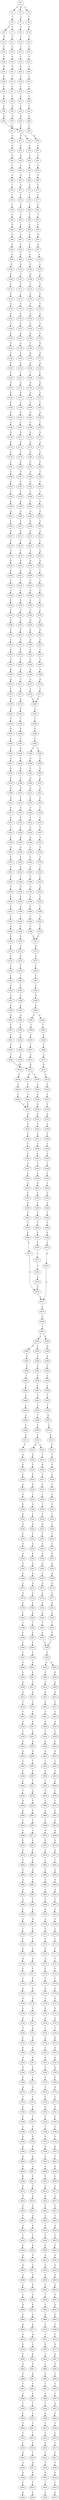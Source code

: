 strict digraph  {
	S0 -> S1 [ label = C ];
	S0 -> S2 [ label = G ];
	S0 -> S3 [ label = T ];
	S1 -> S4 [ label = C ];
	S2 -> S5 [ label = A ];
	S3 -> S6 [ label = C ];
	S4 -> S7 [ label = T ];
	S4 -> S8 [ label = G ];
	S5 -> S9 [ label = A ];
	S6 -> S10 [ label = G ];
	S7 -> S11 [ label = C ];
	S8 -> S12 [ label = C ];
	S9 -> S13 [ label = C ];
	S10 -> S14 [ label = T ];
	S11 -> S15 [ label = C ];
	S12 -> S16 [ label = C ];
	S13 -> S17 [ label = C ];
	S14 -> S18 [ label = C ];
	S15 -> S19 [ label = G ];
	S16 -> S20 [ label = T ];
	S17 -> S21 [ label = T ];
	S18 -> S22 [ label = T ];
	S19 -> S23 [ label = G ];
	S20 -> S24 [ label = G ];
	S21 -> S25 [ label = G ];
	S22 -> S26 [ label = G ];
	S23 -> S27 [ label = T ];
	S24 -> S28 [ label = T ];
	S25 -> S29 [ label = T ];
	S26 -> S30 [ label = T ];
	S27 -> S31 [ label = C ];
	S28 -> S32 [ label = C ];
	S29 -> S33 [ label = C ];
	S30 -> S34 [ label = T ];
	S31 -> S35 [ label = T ];
	S32 -> S36 [ label = G ];
	S33 -> S37 [ label = G ];
	S34 -> S38 [ label = C ];
	S35 -> S39 [ label = G ];
	S36 -> S40 [ label = C ];
	S37 -> S41 [ label = C ];
	S38 -> S42 [ label = C ];
	S39 -> S43 [ label = G ];
	S40 -> S44 [ label = G ];
	S41 -> S45 [ label = G ];
	S42 -> S46 [ label = G ];
	S43 -> S47 [ label = A ];
	S44 -> S48 [ label = C ];
	S45 -> S48 [ label = C ];
	S46 -> S49 [ label = T ];
	S47 -> S50 [ label = G ];
	S48 -> S51 [ label = G ];
	S48 -> S52 [ label = A ];
	S49 -> S53 [ label = G ];
	S50 -> S54 [ label = G ];
	S51 -> S55 [ label = A ];
	S52 -> S56 [ label = A ];
	S53 -> S57 [ label = G ];
	S54 -> S58 [ label = G ];
	S55 -> S59 [ label = G ];
	S56 -> S60 [ label = C ];
	S57 -> S61 [ label = C ];
	S58 -> S62 [ label = T ];
	S59 -> S63 [ label = C ];
	S60 -> S64 [ label = C ];
	S61 -> S65 [ label = C ];
	S62 -> S66 [ label = G ];
	S63 -> S67 [ label = A ];
	S64 -> S68 [ label = C ];
	S65 -> S69 [ label = C ];
	S66 -> S70 [ label = T ];
	S67 -> S71 [ label = G ];
	S68 -> S72 [ label = G ];
	S69 -> S73 [ label = G ];
	S70 -> S74 [ label = T ];
	S71 -> S75 [ label = T ];
	S72 -> S76 [ label = T ];
	S73 -> S77 [ label = T ];
	S74 -> S78 [ label = C ];
	S75 -> S79 [ label = G ];
	S76 -> S80 [ label = A ];
	S77 -> S81 [ label = C ];
	S78 -> S82 [ label = C ];
	S79 -> S83 [ label = C ];
	S80 -> S84 [ label = C ];
	S81 -> S85 [ label = C ];
	S82 -> S86 [ label = A ];
	S83 -> S87 [ label = A ];
	S84 -> S88 [ label = A ];
	S85 -> S89 [ label = A ];
	S86 -> S90 [ label = G ];
	S87 -> S91 [ label = A ];
	S88 -> S92 [ label = G ];
	S89 -> S93 [ label = G ];
	S90 -> S94 [ label = C ];
	S91 -> S95 [ label = C ];
	S92 -> S96 [ label = C ];
	S93 -> S97 [ label = T ];
	S94 -> S98 [ label = A ];
	S95 -> S99 [ label = A ];
	S96 -> S100 [ label = A ];
	S97 -> S101 [ label = A ];
	S98 -> S102 [ label = G ];
	S99 -> S103 [ label = G ];
	S100 -> S104 [ label = G ];
	S101 -> S105 [ label = G ];
	S102 -> S106 [ label = A ];
	S103 -> S107 [ label = C ];
	S104 -> S108 [ label = G ];
	S105 -> S109 [ label = C ];
	S106 -> S110 [ label = T ];
	S107 -> S111 [ label = T ];
	S108 -> S112 [ label = T ];
	S109 -> S113 [ label = T ];
	S110 -> S114 [ label = A ];
	S111 -> S115 [ label = A ];
	S112 -> S116 [ label = G ];
	S113 -> S117 [ label = C ];
	S114 -> S118 [ label = A ];
	S115 -> S119 [ label = C ];
	S116 -> S120 [ label = C ];
	S117 -> S121 [ label = C ];
	S118 -> S122 [ label = A ];
	S119 -> S123 [ label = G ];
	S120 -> S124 [ label = A ];
	S121 -> S125 [ label = A ];
	S122 -> S126 [ label = A ];
	S123 -> S127 [ label = A ];
	S124 -> S128 [ label = C ];
	S125 -> S129 [ label = C ];
	S126 -> S130 [ label = A ];
	S127 -> S131 [ label = G ];
	S128 -> S132 [ label = G ];
	S129 -> S133 [ label = C ];
	S130 -> S134 [ label = C ];
	S131 -> S135 [ label = A ];
	S132 -> S136 [ label = C ];
	S133 -> S137 [ label = G ];
	S134 -> S138 [ label = T ];
	S135 -> S139 [ label = A ];
	S136 -> S140 [ label = G ];
	S137 -> S141 [ label = G ];
	S138 -> S142 [ label = T ];
	S139 -> S143 [ label = C ];
	S140 -> S144 [ label = G ];
	S141 -> S145 [ label = A ];
	S142 -> S146 [ label = T ];
	S143 -> S147 [ label = T ];
	S144 -> S148 [ label = T ];
	S145 -> S149 [ label = C ];
	S146 -> S150 [ label = G ];
	S147 -> S151 [ label = G ];
	S148 -> S152 [ label = G ];
	S149 -> S153 [ label = G ];
	S150 -> S154 [ label = C ];
	S151 -> S155 [ label = G ];
	S152 -> S156 [ label = C ];
	S153 -> S157 [ label = T ];
	S154 -> S158 [ label = C ];
	S155 -> S159 [ label = C ];
	S156 -> S160 [ label = C ];
	S157 -> S161 [ label = C ];
	S158 -> S162 [ label = G ];
	S159 -> S163 [ label = G ];
	S160 -> S164 [ label = G ];
	S161 -> S165 [ label = G ];
	S162 -> S166 [ label = T ];
	S163 -> S167 [ label = C ];
	S164 -> S168 [ label = C ];
	S165 -> S169 [ label = T ];
	S166 -> S170 [ label = A ];
	S167 -> S171 [ label = A ];
	S168 -> S172 [ label = A ];
	S169 -> S173 [ label = G ];
	S170 -> S174 [ label = G ];
	S171 -> S175 [ label = G ];
	S172 -> S176 [ label = A ];
	S173 -> S177 [ label = A ];
	S174 -> S178 [ label = C ];
	S175 -> S179 [ label = C ];
	S176 -> S180 [ label = C ];
	S177 -> S181 [ label = C ];
	S178 -> S182 [ label = C ];
	S179 -> S183 [ label = G ];
	S180 -> S184 [ label = C ];
	S181 -> S185 [ label = C ];
	S182 -> S186 [ label = G ];
	S183 -> S187 [ label = G ];
	S184 -> S188 [ label = A ];
	S185 -> S189 [ label = G ];
	S186 -> S190 [ label = G ];
	S187 -> S191 [ label = G ];
	S188 -> S192 [ label = G ];
	S189 -> S193 [ label = G ];
	S190 -> S194 [ label = T ];
	S191 -> S195 [ label = T ];
	S192 -> S196 [ label = T ];
	S193 -> S197 [ label = T ];
	S194 -> S198 [ label = G ];
	S195 -> S199 [ label = G ];
	S196 -> S200 [ label = C ];
	S197 -> S201 [ label = C ];
	S198 -> S202 [ label = A ];
	S199 -> S203 [ label = C ];
	S200 -> S204 [ label = G ];
	S201 -> S205 [ label = G ];
	S202 -> S206 [ label = C ];
	S203 -> S207 [ label = C ];
	S204 -> S208 [ label = C ];
	S205 -> S209 [ label = C ];
	S206 -> S210 [ label = G ];
	S207 -> S211 [ label = G ];
	S208 -> S212 [ label = G ];
	S209 -> S213 [ label = G ];
	S210 -> S214 [ label = T ];
	S211 -> S215 [ label = C ];
	S212 -> S216 [ label = C ];
	S213 -> S217 [ label = T ];
	S214 -> S218 [ label = G ];
	S215 -> S219 [ label = C ];
	S216 -> S220 [ label = A ];
	S217 -> S221 [ label = A ];
	S218 -> S222 [ label = G ];
	S219 -> S223 [ label = G ];
	S220 -> S224 [ label = G ];
	S221 -> S225 [ label = G ];
	S222 -> S226 [ label = G ];
	S223 -> S227 [ label = G ];
	S224 -> S228 [ label = C ];
	S225 -> S229 [ label = C ];
	S226 -> S230 [ label = T ];
	S227 -> S231 [ label = T ];
	S228 -> S232 [ label = C ];
	S229 -> S233 [ label = C ];
	S230 -> S234 [ label = A ];
	S231 -> S235 [ label = G ];
	S232 -> S236 [ label = G ];
	S233 -> S237 [ label = G ];
	S234 -> S238 [ label = C ];
	S235 -> S239 [ label = G ];
	S236 -> S240 [ label = G ];
	S237 -> S241 [ label = C ];
	S238 -> S242 [ label = T ];
	S239 -> S243 [ label = T ];
	S240 -> S244 [ label = T ];
	S241 -> S245 [ label = T ];
	S242 -> S246 [ label = A ];
	S243 -> S247 [ label = G ];
	S244 -> S248 [ label = G ];
	S245 -> S249 [ label = G ];
	S246 -> S250 [ label = T ];
	S247 -> S251 [ label = G ];
	S248 -> S252 [ label = G ];
	S249 -> S253 [ label = G ];
	S250 -> S254 [ label = T ];
	S251 -> S255 [ label = A ];
	S252 -> S256 [ label = A ];
	S253 -> S257 [ label = A ];
	S254 -> S258 [ label = G ];
	S255 -> S259 [ label = A ];
	S256 -> S260 [ label = A ];
	S257 -> S261 [ label = A ];
	S258 -> S262 [ label = G ];
	S259 -> S263 [ label = C ];
	S260 -> S264 [ label = G ];
	S261 -> S265 [ label = G ];
	S262 -> S266 [ label = A ];
	S263 -> S267 [ label = C ];
	S264 -> S268 [ label = A ];
	S265 -> S269 [ label = A ];
	S266 -> S270 [ label = A ];
	S267 -> S271 [ label = T ];
	S268 -> S272 [ label = A ];
	S269 -> S273 [ label = A ];
	S270 -> S274 [ label = C ];
	S271 -> S275 [ label = C ];
	S272 -> S276 [ label = C ];
	S273 -> S277 [ label = C ];
	S274 -> S278 [ label = G ];
	S275 -> S279 [ label = G ];
	S276 -> S280 [ label = G ];
	S277 -> S280 [ label = G ];
	S278 -> S281 [ label = G ];
	S279 -> S282 [ label = G ];
	S280 -> S283 [ label = G ];
	S281 -> S284 [ label = T ];
	S282 -> S285 [ label = C ];
	S283 -> S286 [ label = C ];
	S284 -> S287 [ label = A ];
	S285 -> S288 [ label = A ];
	S286 -> S289 [ label = A ];
	S287 -> S290 [ label = C ];
	S288 -> S291 [ label = C ];
	S289 -> S292 [ label = C ];
	S290 -> S293 [ label = G ];
	S291 -> S294 [ label = G ];
	S292 -> S295 [ label = C ];
	S292 -> S296 [ label = T ];
	S293 -> S297 [ label = A ];
	S294 -> S298 [ label = C ];
	S295 -> S299 [ label = G ];
	S296 -> S300 [ label = G ];
	S297 -> S301 [ label = A ];
	S298 -> S302 [ label = G ];
	S299 -> S303 [ label = G ];
	S300 -> S304 [ label = G ];
	S301 -> S305 [ label = G ];
	S302 -> S306 [ label = C ];
	S303 -> S307 [ label = G ];
	S304 -> S308 [ label = G ];
	S305 -> S309 [ label = A ];
	S306 -> S310 [ label = G ];
	S307 -> S311 [ label = A ];
	S308 -> S312 [ label = A ];
	S309 -> S313 [ label = A ];
	S310 -> S314 [ label = C ];
	S311 -> S315 [ label = A ];
	S312 -> S316 [ label = A ];
	S313 -> S317 [ label = G ];
	S314 -> S318 [ label = G ];
	S315 -> S319 [ label = T ];
	S316 -> S320 [ label = C ];
	S317 -> S321 [ label = T ];
	S318 -> S322 [ label = T ];
	S319 -> S323 [ label = T ];
	S320 -> S324 [ label = T ];
	S321 -> S325 [ label = G ];
	S322 -> S326 [ label = C ];
	S323 -> S327 [ label = G ];
	S324 -> S328 [ label = G ];
	S325 -> S329 [ label = T ];
	S326 -> S330 [ label = G ];
	S327 -> S331 [ label = A ];
	S328 -> S332 [ label = G ];
	S329 -> S333 [ label = C ];
	S330 -> S334 [ label = A ];
	S331 -> S335 [ label = A ];
	S332 -> S336 [ label = A ];
	S333 -> S337 [ label = C ];
	S334 -> S338 [ label = C ];
	S335 -> S339 [ label = C ];
	S336 -> S340 [ label = C ];
	S337 -> S341 [ label = T ];
	S338 -> S342 [ label = G ];
	S339 -> S343 [ label = C ];
	S340 -> S344 [ label = C ];
	S341 -> S345 [ label = G ];
	S342 -> S346 [ label = C ];
	S343 -> S347 [ label = C ];
	S344 -> S348 [ label = C ];
	S345 -> S349 [ label = G ];
	S346 -> S350 [ label = G ];
	S347 -> S351 [ label = G ];
	S348 -> S352 [ label = G ];
	S349 -> S353 [ label = C ];
	S350 -> S354 [ label = C ];
	S351 -> S355 [ label = T ];
	S352 -> S356 [ label = T ];
	S353 -> S357 [ label = C ];
	S354 -> S358 [ label = C ];
	S355 -> S359 [ label = C ];
	S356 -> S360 [ label = C ];
	S357 -> S361 [ label = T ];
	S358 -> S362 [ label = T ];
	S359 -> S363 [ label = T ];
	S360 -> S364 [ label = T ];
	S361 -> S365 [ label = G ];
	S362 -> S366 [ label = C ];
	S363 -> S367 [ label = C ];
	S364 -> S368 [ label = C ];
	S365 -> S369 [ label = G ];
	S366 -> S370 [ label = G ];
	S367 -> S371 [ label = G ];
	S368 -> S371 [ label = G ];
	S369 -> S372 [ label = G ];
	S370 -> S373 [ label = G ];
	S371 -> S374 [ label = G ];
	S372 -> S375 [ label = T ];
	S373 -> S376 [ label = G ];
	S374 -> S377 [ label = C ];
	S375 -> S378 [ label = C ];
	S376 -> S379 [ label = C ];
	S377 -> S380 [ label = A ];
	S378 -> S381 [ label = C ];
	S379 -> S382 [ label = T ];
	S380 -> S383 [ label = C ];
	S381 -> S384 [ label = C ];
	S382 -> S385 [ label = C ];
	S383 -> S386 [ label = C ];
	S384 -> S387 [ label = G ];
	S385 -> S388 [ label = A ];
	S386 -> S389 [ label = G ];
	S387 -> S390 [ label = A ];
	S388 -> S391 [ label = C ];
	S389 -> S392 [ label = A ];
	S390 -> S393 [ label = G ];
	S391 -> S394 [ label = G ];
	S392 -> S395 [ label = G ];
	S392 -> S396 [ label = A ];
	S393 -> S397 [ label = T ];
	S394 -> S398 [ label = T ];
	S395 -> S399 [ label = T ];
	S396 -> S400 [ label = T ];
	S397 -> S401 [ label = C ];
	S398 -> S402 [ label = C ];
	S399 -> S403 [ label = C ];
	S400 -> S404 [ label = G ];
	S401 -> S405 [ label = C ];
	S402 -> S406 [ label = C ];
	S403 -> S407 [ label = C ];
	S404 -> S408 [ label = T ];
	S405 -> S409 [ label = A ];
	S406 -> S410 [ label = A ];
	S407 -> S411 [ label = A ];
	S408 -> S412 [ label = A ];
	S409 -> S413 [ label = G ];
	S410 -> S414 [ label = G ];
	S411 -> S413 [ label = G ];
	S412 -> S415 [ label = G ];
	S413 -> S416 [ label = T ];
	S413 -> S417 [ label = C ];
	S414 -> S418 [ label = C ];
	S415 -> S419 [ label = T ];
	S416 -> S420 [ label = A ];
	S417 -> S421 [ label = T ];
	S418 -> S422 [ label = T ];
	S419 -> S423 [ label = T ];
	S420 -> S424 [ label = G ];
	S421 -> S425 [ label = T ];
	S422 -> S426 [ label = T ];
	S423 -> S427 [ label = T ];
	S424 -> S428 [ label = G ];
	S425 -> S429 [ label = C ];
	S426 -> S429 [ label = C ];
	S427 -> S430 [ label = C ];
	S428 -> S431 [ label = G ];
	S429 -> S432 [ label = A ];
	S430 -> S433 [ label = A ];
	S431 -> S434 [ label = T ];
	S432 -> S435 [ label = C ];
	S433 -> S436 [ label = C ];
	S434 -> S437 [ label = C ];
	S435 -> S438 [ label = G ];
	S436 -> S439 [ label = T ];
	S437 -> S440 [ label = A ];
	S438 -> S441 [ label = C ];
	S439 -> S442 [ label = C ];
	S440 -> S443 [ label = C ];
	S441 -> S444 [ label = C ];
	S442 -> S445 [ label = C ];
	S443 -> S446 [ label = T ];
	S444 -> S447 [ label = C ];
	S445 -> S448 [ label = T ];
	S446 -> S449 [ label = C ];
	S447 -> S450 [ label = T ];
	S448 -> S451 [ label = T ];
	S449 -> S452 [ label = G ];
	S450 -> S453 [ label = T ];
	S451 -> S454 [ label = T ];
	S452 -> S455 [ label = C ];
	S453 -> S456 [ label = C ];
	S454 -> S457 [ label = C ];
	S455 -> S458 [ label = T ];
	S456 -> S459 [ label = A ];
	S457 -> S460 [ label = A ];
	S458 -> S461 [ label = T ];
	S459 -> S462 [ label = T ];
	S460 -> S463 [ label = T ];
	S461 -> S464 [ label = C ];
	S462 -> S465 [ label = C ];
	S463 -> S466 [ label = C ];
	S464 -> S467 [ label = A ];
	S465 -> S468 [ label = C ];
	S466 -> S469 [ label = C ];
	S467 -> S470 [ label = T ];
	S468 -> S471 [ label = A ];
	S469 -> S472 [ label = A ];
	S470 -> S473 [ label = C ];
	S471 -> S474 [ label = G ];
	S472 -> S475 [ label = G ];
	S473 -> S476 [ label = C ];
	S474 -> S477 [ label = A ];
	S475 -> S477 [ label = A ];
	S476 -> S478 [ label = A ];
	S477 -> S479 [ label = A ];
	S478 -> S474 [ label = G ];
	S479 -> S480 [ label = C ];
	S480 -> S481 [ label = C ];
	S481 -> S482 [ label = A ];
	S481 -> S483 [ label = G ];
	S482 -> S484 [ label = G ];
	S482 -> S485 [ label = C ];
	S483 -> S486 [ label = G ];
	S484 -> S487 [ label = A ];
	S485 -> S488 [ label = C ];
	S486 -> S489 [ label = A ];
	S487 -> S490 [ label = C ];
	S488 -> S491 [ label = A ];
	S489 -> S492 [ label = C ];
	S490 -> S493 [ label = T ];
	S491 -> S494 [ label = C ];
	S492 -> S495 [ label = G ];
	S493 -> S496 [ label = C ];
	S494 -> S497 [ label = C ];
	S495 -> S498 [ label = C ];
	S496 -> S499 [ label = C ];
	S497 -> S500 [ label = C ];
	S498 -> S501 [ label = C ];
	S499 -> S502 [ label = C ];
	S500 -> S503 [ label = C ];
	S501 -> S504 [ label = C ];
	S502 -> S505 [ label = A ];
	S503 -> S506 [ label = T ];
	S504 -> S507 [ label = A ];
	S505 -> S508 [ label = T ];
	S506 -> S509 [ label = T ];
	S507 -> S510 [ label = T ];
	S508 -> S511 [ label = C ];
	S509 -> S512 [ label = C ];
	S510 -> S513 [ label = C ];
	S511 -> S514 [ label = T ];
	S512 -> S515 [ label = C ];
	S512 -> S516 [ label = G ];
	S513 -> S517 [ label = G ];
	S514 -> S518 [ label = G ];
	S515 -> S519 [ label = T ];
	S516 -> S520 [ label = A ];
	S517 -> S521 [ label = T ];
	S518 -> S522 [ label = C ];
	S519 -> S523 [ label = G ];
	S520 -> S524 [ label = T ];
	S521 -> S525 [ label = C ];
	S522 -> S526 [ label = C ];
	S523 -> S527 [ label = T ];
	S524 -> S528 [ label = C ];
	S525 -> S529 [ label = C ];
	S526 -> S530 [ label = A ];
	S527 -> S531 [ label = C ];
	S528 -> S532 [ label = G ];
	S529 -> S533 [ label = T ];
	S530 -> S534 [ label = G ];
	S531 -> S535 [ label = C ];
	S532 -> S536 [ label = T ];
	S533 -> S537 [ label = C ];
	S534 -> S538 [ label = T ];
	S535 -> S539 [ label = T ];
	S536 -> S540 [ label = T ];
	S537 -> S541 [ label = T ];
	S538 -> S542 [ label = C ];
	S539 -> S543 [ label = T ];
	S540 -> S544 [ label = T ];
	S541 -> S545 [ label = T ];
	S542 -> S546 [ label = G ];
	S543 -> S547 [ label = G ];
	S544 -> S548 [ label = G ];
	S545 -> S549 [ label = C ];
	S546 -> S550 [ label = T ];
	S547 -> S551 [ label = T ];
	S548 -> S552 [ label = T ];
	S549 -> S553 [ label = T ];
	S550 -> S554 [ label = A ];
	S551 -> S555 [ label = A ];
	S552 -> S556 [ label = A ];
	S553 -> S557 [ label = C ];
	S554 -> S558 [ label = A ];
	S555 -> S559 [ label = G ];
	S556 -> S560 [ label = G ];
	S557 -> S561 [ label = G ];
	S558 -> S562 [ label = G ];
	S559 -> S563 [ label = G ];
	S560 -> S564 [ label = G ];
	S561 -> S565 [ label = G ];
	S562 -> S566 [ label = A ];
	S563 -> S567 [ label = A ];
	S564 -> S568 [ label = A ];
	S565 -> S569 [ label = A ];
	S566 -> S570 [ label = C ];
	S567 -> S571 [ label = G ];
	S568 -> S572 [ label = A ];
	S569 -> S573 [ label = G ];
	S570 -> S574 [ label = G ];
	S571 -> S575 [ label = A ];
	S572 -> S576 [ label = A ];
	S573 -> S577 [ label = A ];
	S574 -> S578 [ label = G ];
	S575 -> S579 [ label = G ];
	S576 -> S580 [ label = G ];
	S577 -> S581 [ label = G ];
	S578 -> S582 [ label = C ];
	S579 -> S583 [ label = G ];
	S580 -> S584 [ label = G ];
	S581 -> S585 [ label = G ];
	S582 -> S586 [ label = T ];
	S583 -> S587 [ label = T ];
	S584 -> S588 [ label = T ];
	S585 -> S589 [ label = T ];
	S586 -> S590 [ label = C ];
	S587 -> S591 [ label = C ];
	S588 -> S592 [ label = C ];
	S589 -> S593 [ label = C ];
	S590 -> S594 [ label = T ];
	S591 -> S595 [ label = C ];
	S592 -> S596 [ label = C ];
	S593 -> S595 [ label = C ];
	S594 -> S597 [ label = C ];
	S595 -> S598 [ label = C ];
	S596 -> S599 [ label = C ];
	S597 -> S600 [ label = G ];
	S598 -> S601 [ label = A ];
	S598 -> S602 [ label = G ];
	S599 -> S603 [ label = G ];
	S600 -> S604 [ label = A ];
	S601 -> S605 [ label = G ];
	S602 -> S606 [ label = G ];
	S603 -> S607 [ label = A ];
	S604 -> S608 [ label = A ];
	S605 -> S609 [ label = A ];
	S606 -> S610 [ label = A ];
	S607 -> S611 [ label = A ];
	S608 -> S612 [ label = G ];
	S609 -> S613 [ label = G ];
	S610 -> S614 [ label = G ];
	S611 -> S615 [ label = G ];
	S612 -> S616 [ label = T ];
	S613 -> S617 [ label = C ];
	S614 -> S618 [ label = G ];
	S615 -> S619 [ label = T ];
	S616 -> S620 [ label = C ];
	S617 -> S621 [ label = C ];
	S618 -> S622 [ label = C ];
	S619 -> S623 [ label = C ];
	S620 -> S624 [ label = G ];
	S621 -> S625 [ label = A ];
	S622 -> S626 [ label = G ];
	S623 -> S627 [ label = G ];
	S624 -> S628 [ label = C ];
	S625 -> S629 [ label = C ];
	S626 -> S630 [ label = T ];
	S627 -> S631 [ label = A ];
	S628 -> S632 [ label = G ];
	S629 -> S633 [ label = G ];
	S630 -> S634 [ label = G ];
	S631 -> S635 [ label = G ];
	S632 -> S636 [ label = G ];
	S633 -> S637 [ label = G ];
	S634 -> S638 [ label = G ];
	S635 -> S639 [ label = G ];
	S636 -> S640 [ label = C ];
	S637 -> S641 [ label = T ];
	S638 -> S642 [ label = T ];
	S639 -> S643 [ label = T ];
	S640 -> S644 [ label = T ];
	S641 -> S645 [ label = T ];
	S642 -> S646 [ label = A ];
	S643 -> S647 [ label = A ];
	S644 -> S648 [ label = A ];
	S645 -> S649 [ label = A ];
	S646 -> S650 [ label = T ];
	S647 -> S651 [ label = T ];
	S648 -> S652 [ label = T ];
	S649 -> S653 [ label = C ];
	S650 -> S654 [ label = G ];
	S651 -> S655 [ label = A ];
	S652 -> S656 [ label = A ];
	S653 -> S657 [ label = T ];
	S654 -> S658 [ label = A ];
	S655 -> S659 [ label = A ];
	S656 -> S660 [ label = G ];
	S657 -> S661 [ label = G ];
	S658 -> S662 [ label = G ];
	S659 -> S663 [ label = G ];
	S660 -> S664 [ label = T ];
	S661 -> S665 [ label = C ];
	S662 -> S666 [ label = C ];
	S663 -> S667 [ label = T ];
	S664 -> S668 [ label = A ];
	S665 -> S669 [ label = A ];
	S666 -> S670 [ label = G ];
	S667 -> S671 [ label = C ];
	S668 -> S672 [ label = G ];
	S669 -> S673 [ label = G ];
	S670 -> S674 [ label = G ];
	S671 -> S675 [ label = G ];
	S672 -> S676 [ label = C ];
	S673 -> S677 [ label = A ];
	S674 -> S678 [ label = T ];
	S675 -> S679 [ label = T ];
	S676 -> S680 [ label = C ];
	S677 -> S681 [ label = C ];
	S678 -> S682 [ label = C ];
	S679 -> S683 [ label = G ];
	S680 -> S684 [ label = G ];
	S681 -> S685 [ label = G ];
	S682 -> S686 [ label = G ];
	S683 -> S687 [ label = G ];
	S684 -> S688 [ label = A ];
	S685 -> S689 [ label = G ];
	S686 -> S690 [ label = C ];
	S687 -> S691 [ label = T ];
	S688 -> S692 [ label = A ];
	S689 -> S693 [ label = A ];
	S690 -> S694 [ label = A ];
	S691 -> S695 [ label = A ];
	S692 -> S696 [ label = A ];
	S693 -> S697 [ label = C ];
	S694 -> S698 [ label = C ];
	S695 -> S699 [ label = C ];
	S696 -> S700 [ label = C ];
	S697 -> S701 [ label = A ];
	S698 -> S702 [ label = G ];
	S699 -> S703 [ label = C ];
	S700 -> S704 [ label = C ];
	S701 -> S705 [ label = C ];
	S702 -> S706 [ label = C ];
	S703 -> S707 [ label = G ];
	S704 -> S708 [ label = C ];
	S705 -> S709 [ label = A ];
	S706 -> S710 [ label = G ];
	S707 -> S711 [ label = G ];
	S708 -> S712 [ label = C ];
	S709 -> S713 [ label = C ];
	S710 -> S714 [ label = C ];
	S711 -> S715 [ label = T ];
	S712 -> S716 [ label = G ];
	S713 -> S717 [ label = C ];
	S714 -> S718 [ label = G ];
	S715 -> S719 [ label = G ];
	S716 -> S720 [ label = A ];
	S717 -> S721 [ label = T ];
	S718 -> S722 [ label = G ];
	S719 -> S723 [ label = G ];
	S720 -> S724 [ label = C ];
	S721 -> S725 [ label = C ];
	S722 -> S726 [ label = C ];
	S723 -> S727 [ label = T ];
	S724 -> S728 [ label = T ];
	S725 -> S729 [ label = T ];
	S726 -> S730 [ label = T ];
	S727 -> S731 [ label = T ];
	S728 -> S732 [ label = A ];
	S729 -> S733 [ label = A ];
	S730 -> S734 [ label = G ];
	S731 -> S735 [ label = A ];
	S732 -> S736 [ label = G ];
	S733 -> S737 [ label = G ];
	S734 -> S738 [ label = G ];
	S735 -> S739 [ label = G ];
	S736 -> S740 [ label = A ];
	S737 -> S741 [ label = A ];
	S738 -> S742 [ label = A ];
	S739 -> S743 [ label = A ];
	S740 -> S744 [ label = A ];
	S741 -> S745 [ label = A ];
	S742 -> S746 [ label = A ];
	S743 -> S747 [ label = A ];
	S744 -> S748 [ label = T ];
	S745 -> S749 [ label = C ];
	S746 -> S750 [ label = T ];
	S747 -> S751 [ label = G ];
	S748 -> S752 [ label = C ];
	S749 -> S753 [ label = G ];
	S750 -> S754 [ label = G ];
	S751 -> S755 [ label = G ];
	S752 -> S756 [ label = G ];
	S753 -> S757 [ label = A ];
	S754 -> S758 [ label = G ];
	S755 -> S759 [ label = G ];
	S756 -> S760 [ label = G ];
	S757 -> S761 [ label = G ];
	S758 -> S762 [ label = G ];
	S759 -> S763 [ label = G ];
	S760 -> S764 [ label = G ];
	S761 -> S765 [ label = G ];
	S762 -> S766 [ label = G ];
	S763 -> S767 [ label = G ];
	S764 -> S768 [ label = T ];
	S765 -> S769 [ label = T ];
	S766 -> S770 [ label = T ];
	S767 -> S771 [ label = T ];
	S768 -> S772 [ label = A ];
	S769 -> S773 [ label = G ];
	S770 -> S774 [ label = C ];
	S771 -> S775 [ label = C ];
	S772 -> S776 [ label = T ];
	S773 -> S777 [ label = T ];
	S774 -> S778 [ label = C ];
	S775 -> S779 [ label = C ];
	S776 -> S780 [ label = C ];
	S777 -> S781 [ label = C ];
	S778 -> S782 [ label = G ];
	S779 -> S783 [ label = G ];
	S780 -> S784 [ label = C ];
	S781 -> S785 [ label = C ];
	S782 -> S786 [ label = C ];
	S783 -> S787 [ label = T ];
	S784 -> S788 [ label = C ];
	S785 -> S789 [ label = C ];
	S786 -> S790 [ label = C ];
	S787 -> S791 [ label = C ];
	S788 -> S792 [ label = G ];
	S789 -> S793 [ label = T ];
	S790 -> S794 [ label = G ];
	S791 -> S795 [ label = G ];
	S792 -> S796 [ label = A ];
	S793 -> S797 [ label = G ];
	S794 -> S798 [ label = G ];
	S795 -> S799 [ label = G ];
	S796 -> S800 [ label = A ];
	S797 -> S801 [ label = T ];
	S798 -> S802 [ label = A ];
	S799 -> S803 [ label = A ];
	S800 -> S804 [ label = A ];
	S801 -> S805 [ label = C ];
	S802 -> S806 [ label = A ];
	S803 -> S807 [ label = A ];
	S804 -> S808 [ label = G ];
	S805 -> S809 [ label = C ];
	S806 -> S810 [ label = C ];
	S807 -> S811 [ label = C ];
	S808 -> S812 [ label = T ];
	S809 -> S813 [ label = T ];
	S810 -> S814 [ label = T ];
	S811 -> S815 [ label = T ];
	S812 -> S816 [ label = G ];
	S813 -> S817 [ label = A ];
	S814 -> S818 [ label = G ];
	S815 -> S819 [ label = A ];
	S816 -> S820 [ label = T ];
	S817 -> S821 [ label = C ];
	S818 -> S822 [ label = C ];
	S819 -> S823 [ label = C ];
	S820 -> S824 [ label = C ];
	S821 -> S825 [ label = T ];
	S822 -> S826 [ label = A ];
	S823 -> S827 [ label = A ];
	S824 -> S828 [ label = G ];
	S825 -> S829 [ label = A ];
	S826 -> S830 [ label = A ];
	S827 -> S831 [ label = A ];
	S828 -> S832 [ label = T ];
	S829 -> S833 [ label = C ];
	S830 -> S834 [ label = C ];
	S831 -> S835 [ label = C ];
	S832 -> S836 [ label = C ];
	S833 -> S837 [ label = C ];
	S834 -> S838 [ label = C ];
	S835 -> S839 [ label = G ];
	S836 -> S840 [ label = G ];
	S837 -> S841 [ label = A ];
	S838 -> S842 [ label = A ];
	S839 -> S843 [ label = A ];
	S840 -> S844 [ label = G ];
	S841 -> S845 [ label = G ];
	S842 -> S846 [ label = G ];
	S843 -> S847 [ label = A ];
	S844 -> S848 [ label = A ];
	S845 -> S849 [ label = G ];
	S846 -> S850 [ label = A ];
	S847 -> S851 [ label = A ];
	S848 -> S852 [ label = A ];
	S849 -> S853 [ label = A ];
	S850 -> S854 [ label = A ];
	S851 -> S855 [ label = A ];
	S852 -> S856 [ label = C ];
	S853 -> S857 [ label = G ];
	S854 -> S858 [ label = C ];
	S855 -> S859 [ label = C ];
	S856 -> S860 [ label = A ];
	S857 -> S861 [ label = A ];
	S858 -> S862 [ label = A ];
	S859 -> S863 [ label = A ];
	S860 -> S864 [ label = G ];
	S861 -> S865 [ label = G ];
	S862 -> S866 [ label = G ];
	S863 -> S867 [ label = G ];
	S864 -> S868 [ label = G ];
	S865 -> S869 [ label = T ];
	S866 -> S870 [ label = C ];
	S867 -> S871 [ label = A ];
	S868 -> S872 [ label = A ];
	S869 -> S873 [ label = C ];
	S870 -> S874 [ label = C ];
	S871 -> S875 [ label = A ];
	S872 -> S876 [ label = A ];
	S873 -> S877 [ label = A ];
	S874 -> S878 [ label = G ];
	S875 -> S879 [ label = G ];
	S876 -> S880 [ label = T ];
	S877 -> S881 [ label = G ];
	S878 -> S882 [ label = T ];
	S879 -> S883 [ label = G ];
	S880 -> S884 [ label = A ];
	S881 -> S885 [ label = G ];
	S882 -> S886 [ label = C ];
	S883 -> S887 [ label = G ];
	S884 -> S888 [ label = G ];
	S885 -> S889 [ label = A ];
	S886 -> S890 [ label = C ];
	S887 -> S891 [ label = G ];
	S888 -> S892 [ label = T ];
	S889 -> S893 [ label = C ];
	S890 -> S894 [ label = T ];
	S891 -> S895 [ label = T ];
	S892 -> S896 [ label = C ];
	S893 -> S897 [ label = C ];
	S894 -> S898 [ label = C ];
	S895 -> S899 [ label = C ];
	S896 -> S900 [ label = T ];
	S897 -> S901 [ label = A ];
	S898 -> S902 [ label = T ];
	S899 -> S903 [ label = T ];
	S900 -> S904 [ label = C ];
	S901 -> S905 [ label = G ];
	S902 -> S906 [ label = G ];
	S903 -> S907 [ label = C ];
	S904 -> S908 [ label = T ];
	S905 -> S909 [ label = T ];
	S906 -> S910 [ label = T ];
	S907 -> S911 [ label = T ];
	S908 -> S912 [ label = C ];
	S909 -> S913 [ label = C ];
	S910 -> S914 [ label = C ];
	S911 -> S915 [ label = C ];
	S912 -> S916 [ label = T ];
	S913 -> S917 [ label = T ];
	S914 -> S918 [ label = G ];
	S915 -> S919 [ label = G ];
	S916 -> S920 [ label = G ];
	S917 -> S921 [ label = C ];
	S918 -> S922 [ label = T ];
	S919 -> S923 [ label = T ];
	S920 -> S924 [ label = A ];
	S921 -> S925 [ label = T ];
	S922 -> S926 [ label = G ];
	S923 -> S927 [ label = G ];
	S924 -> S928 [ label = G ];
	S925 -> S929 [ label = G ];
	S926 -> S930 [ label = G ];
	S927 -> S931 [ label = G ];
	S928 -> S932 [ label = T ];
	S929 -> S933 [ label = T ];
	S930 -> S934 [ label = T ];
	S931 -> S935 [ label = T ];
	S932 -> S936 [ label = A ];
	S933 -> S937 [ label = A ];
	S934 -> S938 [ label = A ];
	S935 -> S939 [ label = A ];
}
